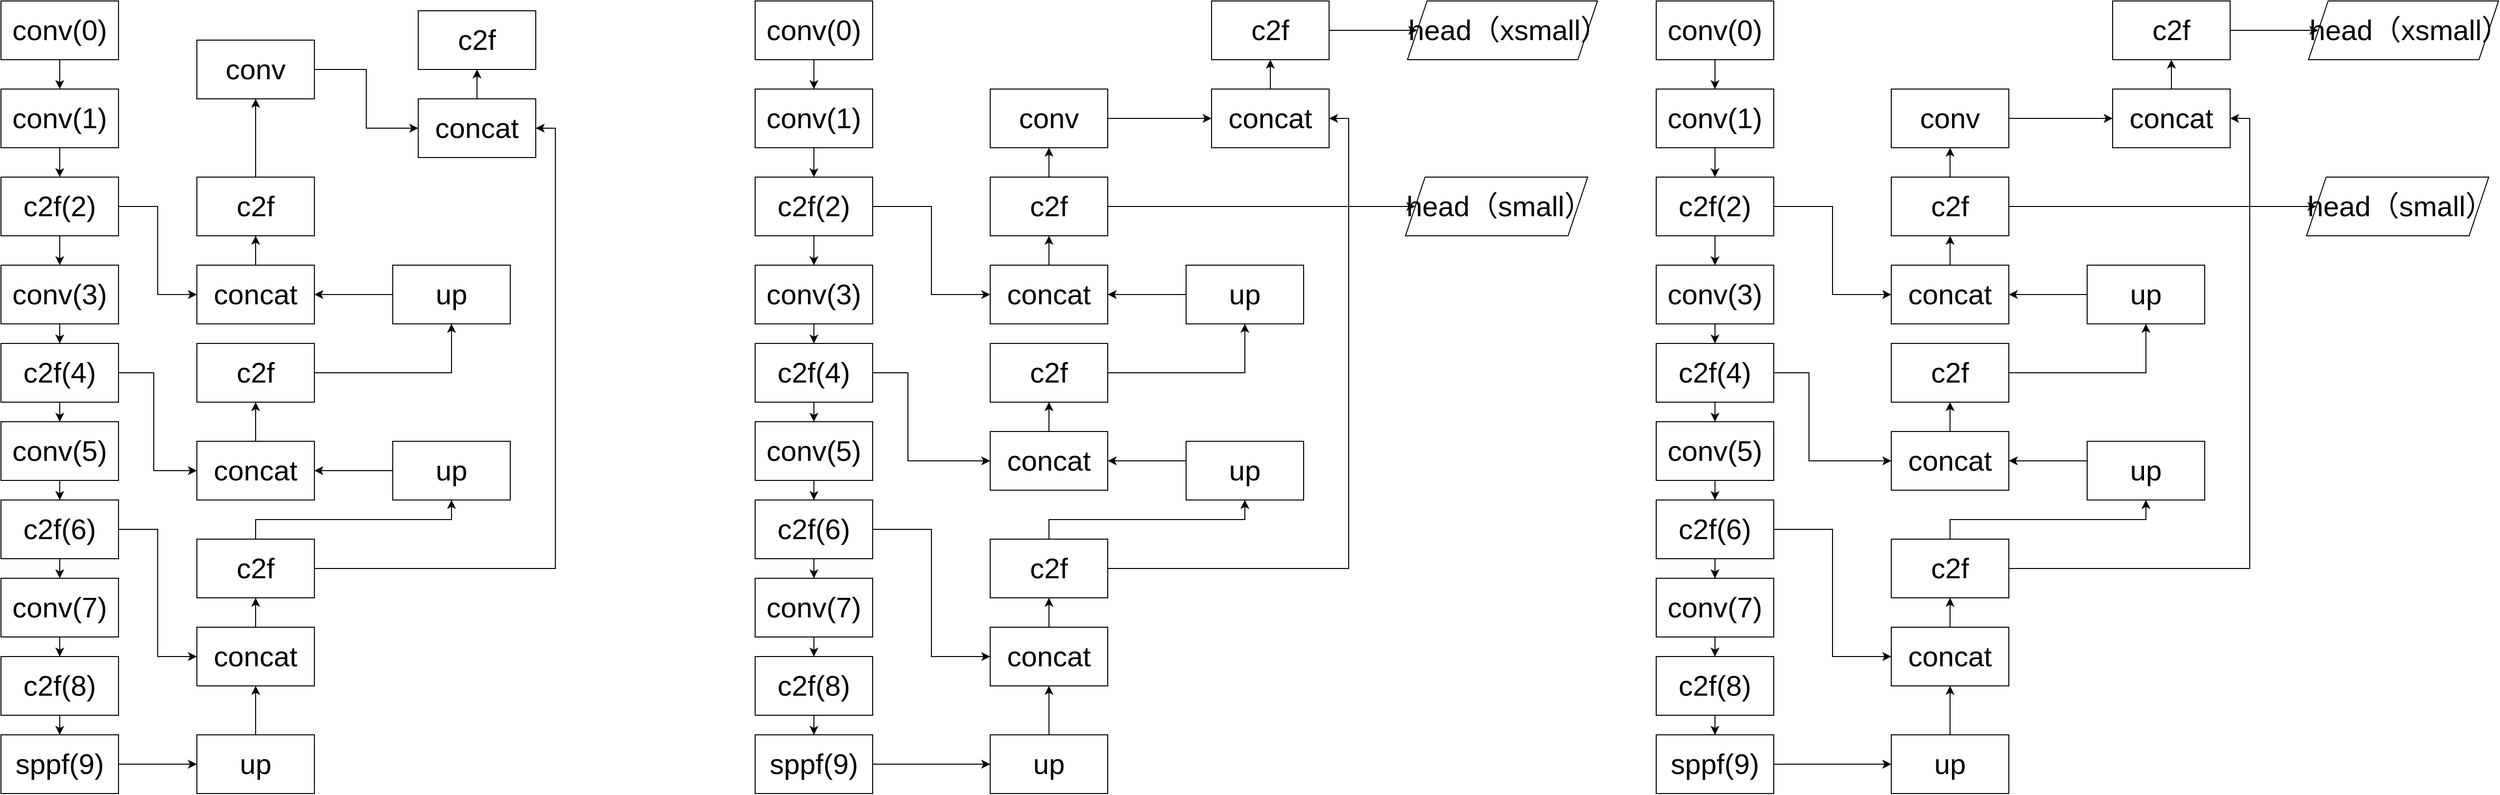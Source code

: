 <mxfile version="22.1.11" type="github">
  <diagram name="第 1 页" id="4XSfG1PYfw-l-w8LoAJh">
    <mxGraphModel dx="1848" dy="1057" grid="1" gridSize="10" guides="1" tooltips="1" connect="1" arrows="1" fold="1" page="1" pageScale="1" pageWidth="827" pageHeight="1169" math="0" shadow="0">
      <root>
        <mxCell id="0" />
        <mxCell id="1" parent="0" />
        <mxCell id="G8Yh5svdnYcqSZlt_tqj-3" value="" style="edgeStyle=orthogonalEdgeStyle;rounded=0;orthogonalLoop=1;jettySize=auto;html=1;fontSize=29;" parent="1" source="G8Yh5svdnYcqSZlt_tqj-1" target="G8Yh5svdnYcqSZlt_tqj-2" edge="1">
          <mxGeometry relative="1" as="geometry" />
        </mxCell>
        <mxCell id="G8Yh5svdnYcqSZlt_tqj-1" value="conv(0)" style="rounded=0;whiteSpace=wrap;html=1;fontSize=29;" parent="1" vertex="1">
          <mxGeometry x="100" y="160" width="120" height="60" as="geometry" />
        </mxCell>
        <mxCell id="G8Yh5svdnYcqSZlt_tqj-5" value="" style="edgeStyle=orthogonalEdgeStyle;rounded=0;orthogonalLoop=1;jettySize=auto;html=1;fontSize=29;" parent="1" source="G8Yh5svdnYcqSZlt_tqj-2" target="G8Yh5svdnYcqSZlt_tqj-4" edge="1">
          <mxGeometry relative="1" as="geometry" />
        </mxCell>
        <mxCell id="G8Yh5svdnYcqSZlt_tqj-2" value="conv(1)" style="rounded=0;whiteSpace=wrap;html=1;fontSize=29;" parent="1" vertex="1">
          <mxGeometry x="100" y="250" width="120" height="60" as="geometry" />
        </mxCell>
        <mxCell id="G8Yh5svdnYcqSZlt_tqj-7" value="" style="edgeStyle=orthogonalEdgeStyle;rounded=0;orthogonalLoop=1;jettySize=auto;html=1;fontSize=29;" parent="1" source="G8Yh5svdnYcqSZlt_tqj-4" target="G8Yh5svdnYcqSZlt_tqj-6" edge="1">
          <mxGeometry relative="1" as="geometry" />
        </mxCell>
        <mxCell id="IYiwtgosDh9ZQ8qYkJYR-13" style="edgeStyle=orthogonalEdgeStyle;rounded=0;orthogonalLoop=1;jettySize=auto;html=1;entryX=0;entryY=0.5;entryDx=0;entryDy=0;" parent="1" source="G8Yh5svdnYcqSZlt_tqj-4" target="IYiwtgosDh9ZQ8qYkJYR-11" edge="1">
          <mxGeometry relative="1" as="geometry" />
        </mxCell>
        <mxCell id="G8Yh5svdnYcqSZlt_tqj-4" value="c2f(2)" style="rounded=0;whiteSpace=wrap;html=1;fontSize=29;" parent="1" vertex="1">
          <mxGeometry x="100" y="340" width="120" height="60" as="geometry" />
        </mxCell>
        <mxCell id="G8Yh5svdnYcqSZlt_tqj-9" value="" style="edgeStyle=orthogonalEdgeStyle;rounded=0;orthogonalLoop=1;jettySize=auto;html=1;fontSize=29;" parent="1" source="G8Yh5svdnYcqSZlt_tqj-6" target="G8Yh5svdnYcqSZlt_tqj-8" edge="1">
          <mxGeometry relative="1" as="geometry" />
        </mxCell>
        <mxCell id="G8Yh5svdnYcqSZlt_tqj-6" value="conv(3)" style="rounded=0;whiteSpace=wrap;html=1;fontSize=29;" parent="1" vertex="1">
          <mxGeometry x="100" y="430" width="120" height="60" as="geometry" />
        </mxCell>
        <mxCell id="G8Yh5svdnYcqSZlt_tqj-11" value="" style="edgeStyle=orthogonalEdgeStyle;rounded=0;orthogonalLoop=1;jettySize=auto;html=1;fontSize=29;" parent="1" source="G8Yh5svdnYcqSZlt_tqj-8" target="G8Yh5svdnYcqSZlt_tqj-10" edge="1">
          <mxGeometry relative="1" as="geometry" />
        </mxCell>
        <mxCell id="LdVstMwST_db6FXQfJoa-6" value="" style="edgeStyle=orthogonalEdgeStyle;rounded=0;orthogonalLoop=1;jettySize=auto;html=1;" parent="1" source="G8Yh5svdnYcqSZlt_tqj-8" target="LdVstMwST_db6FXQfJoa-5" edge="1">
          <mxGeometry relative="1" as="geometry">
            <Array as="points">
              <mxPoint x="256" y="540" />
              <mxPoint x="256" y="640" />
            </Array>
          </mxGeometry>
        </mxCell>
        <mxCell id="G8Yh5svdnYcqSZlt_tqj-8" value="c2f(4)" style="rounded=0;whiteSpace=wrap;html=1;fontSize=29;" parent="1" vertex="1">
          <mxGeometry x="100" y="510" width="120" height="60" as="geometry" />
        </mxCell>
        <mxCell id="G8Yh5svdnYcqSZlt_tqj-13" value="" style="edgeStyle=orthogonalEdgeStyle;rounded=0;orthogonalLoop=1;jettySize=auto;html=1;fontSize=29;" parent="1" source="G8Yh5svdnYcqSZlt_tqj-10" target="G8Yh5svdnYcqSZlt_tqj-12" edge="1">
          <mxGeometry relative="1" as="geometry" />
        </mxCell>
        <mxCell id="G8Yh5svdnYcqSZlt_tqj-10" value="conv(5)" style="rounded=0;whiteSpace=wrap;html=1;fontSize=29;" parent="1" vertex="1">
          <mxGeometry x="100" y="590" width="120" height="60" as="geometry" />
        </mxCell>
        <mxCell id="G8Yh5svdnYcqSZlt_tqj-15" value="" style="edgeStyle=orthogonalEdgeStyle;rounded=0;orthogonalLoop=1;jettySize=auto;html=1;fontSize=29;" parent="1" source="G8Yh5svdnYcqSZlt_tqj-12" target="G8Yh5svdnYcqSZlt_tqj-14" edge="1">
          <mxGeometry relative="1" as="geometry" />
        </mxCell>
        <mxCell id="IYiwtgosDh9ZQ8qYkJYR-8" style="edgeStyle=orthogonalEdgeStyle;rounded=0;orthogonalLoop=1;jettySize=auto;html=1;entryX=0;entryY=0.5;entryDx=0;entryDy=0;" parent="1" source="G8Yh5svdnYcqSZlt_tqj-12" target="G8Yh5svdnYcqSZlt_tqj-23" edge="1">
          <mxGeometry relative="1" as="geometry" />
        </mxCell>
        <mxCell id="G8Yh5svdnYcqSZlt_tqj-12" value="c2f(6)" style="rounded=0;whiteSpace=wrap;html=1;fontSize=29;" parent="1" vertex="1">
          <mxGeometry x="100" y="670" width="120" height="60" as="geometry" />
        </mxCell>
        <mxCell id="G8Yh5svdnYcqSZlt_tqj-17" value="" style="edgeStyle=orthogonalEdgeStyle;rounded=0;orthogonalLoop=1;jettySize=auto;html=1;fontSize=29;" parent="1" source="G8Yh5svdnYcqSZlt_tqj-14" target="G8Yh5svdnYcqSZlt_tqj-16" edge="1">
          <mxGeometry relative="1" as="geometry" />
        </mxCell>
        <mxCell id="G8Yh5svdnYcqSZlt_tqj-14" value="conv(7)" style="rounded=0;whiteSpace=wrap;html=1;fontSize=29;" parent="1" vertex="1">
          <mxGeometry x="100" y="750" width="120" height="60" as="geometry" />
        </mxCell>
        <mxCell id="G8Yh5svdnYcqSZlt_tqj-19" value="" style="edgeStyle=orthogonalEdgeStyle;rounded=0;orthogonalLoop=1;jettySize=auto;html=1;fontSize=29;" parent="1" source="G8Yh5svdnYcqSZlt_tqj-16" target="G8Yh5svdnYcqSZlt_tqj-18" edge="1">
          <mxGeometry relative="1" as="geometry" />
        </mxCell>
        <mxCell id="G8Yh5svdnYcqSZlt_tqj-16" value="c2f(8)" style="rounded=0;whiteSpace=wrap;html=1;fontSize=29;" parent="1" vertex="1">
          <mxGeometry x="100" y="830" width="120" height="60" as="geometry" />
        </mxCell>
        <mxCell id="G8Yh5svdnYcqSZlt_tqj-21" value="" style="edgeStyle=orthogonalEdgeStyle;rounded=0;orthogonalLoop=1;jettySize=auto;html=1;" parent="1" source="G8Yh5svdnYcqSZlt_tqj-18" target="G8Yh5svdnYcqSZlt_tqj-20" edge="1">
          <mxGeometry relative="1" as="geometry" />
        </mxCell>
        <mxCell id="G8Yh5svdnYcqSZlt_tqj-18" value="sppf(9)" style="rounded=0;whiteSpace=wrap;html=1;fontSize=29;" parent="1" vertex="1">
          <mxGeometry x="100" y="910" width="120" height="60" as="geometry" />
        </mxCell>
        <mxCell id="G8Yh5svdnYcqSZlt_tqj-25" style="edgeStyle=orthogonalEdgeStyle;rounded=0;orthogonalLoop=1;jettySize=auto;html=1;entryX=0.5;entryY=1;entryDx=0;entryDy=0;" parent="1" source="G8Yh5svdnYcqSZlt_tqj-20" target="G8Yh5svdnYcqSZlt_tqj-23" edge="1">
          <mxGeometry relative="1" as="geometry" />
        </mxCell>
        <mxCell id="G8Yh5svdnYcqSZlt_tqj-20" value="up" style="whiteSpace=wrap;html=1;fontSize=29;rounded=0;" parent="1" vertex="1">
          <mxGeometry x="300" y="910" width="120" height="60" as="geometry" />
        </mxCell>
        <mxCell id="IYiwtgosDh9ZQ8qYkJYR-4" value="" style="edgeStyle=orthogonalEdgeStyle;rounded=0;orthogonalLoop=1;jettySize=auto;html=1;" parent="1" source="G8Yh5svdnYcqSZlt_tqj-23" target="IYiwtgosDh9ZQ8qYkJYR-3" edge="1">
          <mxGeometry relative="1" as="geometry" />
        </mxCell>
        <mxCell id="G8Yh5svdnYcqSZlt_tqj-23" value="concat" style="whiteSpace=wrap;html=1;fontSize=29;rounded=0;" parent="1" vertex="1">
          <mxGeometry x="300" y="800" width="120" height="60" as="geometry" />
        </mxCell>
        <mxCell id="IYiwtgosDh9ZQ8qYkJYR-10" style="edgeStyle=orthogonalEdgeStyle;rounded=0;orthogonalLoop=1;jettySize=auto;html=1;entryX=1;entryY=0.5;entryDx=0;entryDy=0;" parent="1" source="G8Yh5svdnYcqSZlt_tqj-26" target="LdVstMwST_db6FXQfJoa-5" edge="1">
          <mxGeometry relative="1" as="geometry">
            <Array as="points">
              <mxPoint x="546" y="640" />
            </Array>
          </mxGeometry>
        </mxCell>
        <mxCell id="G8Yh5svdnYcqSZlt_tqj-26" value="up" style="whiteSpace=wrap;html=1;fontSize=29;rounded=0;" parent="1" vertex="1">
          <mxGeometry x="500" y="610" width="120" height="60" as="geometry" />
        </mxCell>
        <mxCell id="LdVstMwST_db6FXQfJoa-10" value="" style="edgeStyle=orthogonalEdgeStyle;rounded=0;orthogonalLoop=1;jettySize=auto;html=1;" parent="1" source="LdVstMwST_db6FXQfJoa-5" target="LdVstMwST_db6FXQfJoa-9" edge="1">
          <mxGeometry relative="1" as="geometry" />
        </mxCell>
        <mxCell id="LdVstMwST_db6FXQfJoa-5" value="concat" style="rounded=0;whiteSpace=wrap;html=1;fontSize=29;" parent="1" vertex="1">
          <mxGeometry x="300" y="610" width="120" height="60" as="geometry" />
        </mxCell>
        <mxCell id="IYiwtgosDh9ZQ8qYkJYR-9" style="edgeStyle=orthogonalEdgeStyle;rounded=0;orthogonalLoop=1;jettySize=auto;html=1;entryX=0.5;entryY=1;entryDx=0;entryDy=0;" parent="1" source="LdVstMwST_db6FXQfJoa-9" target="LdVstMwST_db6FXQfJoa-13" edge="1">
          <mxGeometry relative="1" as="geometry" />
        </mxCell>
        <mxCell id="LdVstMwST_db6FXQfJoa-9" value="c2f" style="rounded=0;whiteSpace=wrap;html=1;fontSize=29;" parent="1" vertex="1">
          <mxGeometry x="300" y="510" width="120" height="60" as="geometry" />
        </mxCell>
        <mxCell id="IYiwtgosDh9ZQ8qYkJYR-12" value="" style="edgeStyle=orthogonalEdgeStyle;rounded=0;orthogonalLoop=1;jettySize=auto;html=1;" parent="1" source="LdVstMwST_db6FXQfJoa-13" target="IYiwtgosDh9ZQ8qYkJYR-11" edge="1">
          <mxGeometry relative="1" as="geometry" />
        </mxCell>
        <mxCell id="LdVstMwST_db6FXQfJoa-13" value="up" style="rounded=0;whiteSpace=wrap;html=1;fontSize=29;" parent="1" vertex="1">
          <mxGeometry x="500" y="430" width="120" height="60" as="geometry" />
        </mxCell>
        <mxCell id="IYiwtgosDh9ZQ8qYkJYR-6" style="edgeStyle=orthogonalEdgeStyle;rounded=0;orthogonalLoop=1;jettySize=auto;html=1;entryX=0.5;entryY=1;entryDx=0;entryDy=0;exitX=0.5;exitY=0;exitDx=0;exitDy=0;" parent="1" source="IYiwtgosDh9ZQ8qYkJYR-3" target="G8Yh5svdnYcqSZlt_tqj-26" edge="1">
          <mxGeometry relative="1" as="geometry">
            <Array as="points">
              <mxPoint x="360" y="690" />
              <mxPoint x="560" y="690" />
            </Array>
          </mxGeometry>
        </mxCell>
        <mxCell id="IYiwtgosDh9ZQ8qYkJYR-21" style="edgeStyle=orthogonalEdgeStyle;rounded=0;orthogonalLoop=1;jettySize=auto;html=1;entryX=1;entryY=0.5;entryDx=0;entryDy=0;" parent="1" source="IYiwtgosDh9ZQ8qYkJYR-3" target="IYiwtgosDh9ZQ8qYkJYR-19" edge="1">
          <mxGeometry relative="1" as="geometry" />
        </mxCell>
        <mxCell id="IYiwtgosDh9ZQ8qYkJYR-3" value="c2f" style="whiteSpace=wrap;html=1;fontSize=29;rounded=0;" parent="1" vertex="1">
          <mxGeometry x="300" y="710" width="120" height="60" as="geometry" />
        </mxCell>
        <mxCell id="IYiwtgosDh9ZQ8qYkJYR-15" value="" style="edgeStyle=orthogonalEdgeStyle;rounded=0;orthogonalLoop=1;jettySize=auto;html=1;" parent="1" source="IYiwtgosDh9ZQ8qYkJYR-11" target="IYiwtgosDh9ZQ8qYkJYR-14" edge="1">
          <mxGeometry relative="1" as="geometry" />
        </mxCell>
        <mxCell id="IYiwtgosDh9ZQ8qYkJYR-11" value="concat" style="rounded=0;whiteSpace=wrap;html=1;fontSize=29;" parent="1" vertex="1">
          <mxGeometry x="300" y="430" width="120" height="60" as="geometry" />
        </mxCell>
        <mxCell id="IYiwtgosDh9ZQ8qYkJYR-17" value="" style="edgeStyle=orthogonalEdgeStyle;rounded=0;orthogonalLoop=1;jettySize=auto;html=1;" parent="1" source="IYiwtgosDh9ZQ8qYkJYR-14" target="IYiwtgosDh9ZQ8qYkJYR-16" edge="1">
          <mxGeometry relative="1" as="geometry" />
        </mxCell>
        <mxCell id="IYiwtgosDh9ZQ8qYkJYR-14" value="c2f" style="rounded=0;whiteSpace=wrap;html=1;fontSize=29;" parent="1" vertex="1">
          <mxGeometry x="300" y="340" width="120" height="60" as="geometry" />
        </mxCell>
        <mxCell id="IYiwtgosDh9ZQ8qYkJYR-20" value="" style="edgeStyle=orthogonalEdgeStyle;rounded=0;orthogonalLoop=1;jettySize=auto;html=1;" parent="1" source="IYiwtgosDh9ZQ8qYkJYR-16" target="IYiwtgosDh9ZQ8qYkJYR-19" edge="1">
          <mxGeometry relative="1" as="geometry" />
        </mxCell>
        <mxCell id="IYiwtgosDh9ZQ8qYkJYR-16" value="conv" style="rounded=0;whiteSpace=wrap;html=1;fontSize=29;" parent="1" vertex="1">
          <mxGeometry x="300" y="200" width="120" height="60" as="geometry" />
        </mxCell>
        <mxCell id="IYiwtgosDh9ZQ8qYkJYR-23" value="" style="edgeStyle=orthogonalEdgeStyle;rounded=0;orthogonalLoop=1;jettySize=auto;html=1;" parent="1" source="IYiwtgosDh9ZQ8qYkJYR-19" target="IYiwtgosDh9ZQ8qYkJYR-22" edge="1">
          <mxGeometry relative="1" as="geometry" />
        </mxCell>
        <mxCell id="IYiwtgosDh9ZQ8qYkJYR-19" value="concat" style="rounded=0;whiteSpace=wrap;html=1;fontSize=29;" parent="1" vertex="1">
          <mxGeometry x="526" y="260" width="120" height="60" as="geometry" />
        </mxCell>
        <mxCell id="IYiwtgosDh9ZQ8qYkJYR-22" value="c2f" style="rounded=0;whiteSpace=wrap;html=1;fontSize=29;" parent="1" vertex="1">
          <mxGeometry x="526" y="170" width="120" height="60" as="geometry" />
        </mxCell>
        <mxCell id="imxQadQVsRyE7RQvpIyR-1" value="" style="edgeStyle=orthogonalEdgeStyle;rounded=0;orthogonalLoop=1;jettySize=auto;html=1;fontSize=29;" edge="1" parent="1" source="imxQadQVsRyE7RQvpIyR-2" target="imxQadQVsRyE7RQvpIyR-4">
          <mxGeometry relative="1" as="geometry" />
        </mxCell>
        <mxCell id="imxQadQVsRyE7RQvpIyR-2" value="conv(0)" style="rounded=0;whiteSpace=wrap;html=1;fontSize=29;" vertex="1" parent="1">
          <mxGeometry x="870" y="160" width="120" height="60" as="geometry" />
        </mxCell>
        <mxCell id="imxQadQVsRyE7RQvpIyR-3" value="" style="edgeStyle=orthogonalEdgeStyle;rounded=0;orthogonalLoop=1;jettySize=auto;html=1;fontSize=29;" edge="1" parent="1" source="imxQadQVsRyE7RQvpIyR-4" target="imxQadQVsRyE7RQvpIyR-7">
          <mxGeometry relative="1" as="geometry" />
        </mxCell>
        <mxCell id="imxQadQVsRyE7RQvpIyR-4" value="conv(1)" style="rounded=0;whiteSpace=wrap;html=1;fontSize=29;" vertex="1" parent="1">
          <mxGeometry x="870" y="250" width="120" height="60" as="geometry" />
        </mxCell>
        <mxCell id="imxQadQVsRyE7RQvpIyR-5" value="" style="edgeStyle=orthogonalEdgeStyle;rounded=0;orthogonalLoop=1;jettySize=auto;html=1;fontSize=29;" edge="1" parent="1" source="imxQadQVsRyE7RQvpIyR-7" target="imxQadQVsRyE7RQvpIyR-9">
          <mxGeometry relative="1" as="geometry" />
        </mxCell>
        <mxCell id="imxQadQVsRyE7RQvpIyR-6" style="edgeStyle=orthogonalEdgeStyle;rounded=0;orthogonalLoop=1;jettySize=auto;html=1;entryX=0;entryY=0.5;entryDx=0;entryDy=0;" edge="1" parent="1" source="imxQadQVsRyE7RQvpIyR-7" target="imxQadQVsRyE7RQvpIyR-40">
          <mxGeometry relative="1" as="geometry" />
        </mxCell>
        <mxCell id="imxQadQVsRyE7RQvpIyR-7" value="c2f(2)" style="rounded=0;whiteSpace=wrap;html=1;fontSize=29;" vertex="1" parent="1">
          <mxGeometry x="870" y="340" width="120" height="60" as="geometry" />
        </mxCell>
        <mxCell id="imxQadQVsRyE7RQvpIyR-8" value="" style="edgeStyle=orthogonalEdgeStyle;rounded=0;orthogonalLoop=1;jettySize=auto;html=1;fontSize=29;" edge="1" parent="1" source="imxQadQVsRyE7RQvpIyR-9" target="imxQadQVsRyE7RQvpIyR-12">
          <mxGeometry relative="1" as="geometry" />
        </mxCell>
        <mxCell id="imxQadQVsRyE7RQvpIyR-9" value="conv(3)" style="rounded=0;whiteSpace=wrap;html=1;fontSize=29;" vertex="1" parent="1">
          <mxGeometry x="870" y="430" width="120" height="60" as="geometry" />
        </mxCell>
        <mxCell id="imxQadQVsRyE7RQvpIyR-10" value="" style="edgeStyle=orthogonalEdgeStyle;rounded=0;orthogonalLoop=1;jettySize=auto;html=1;fontSize=29;" edge="1" parent="1" source="imxQadQVsRyE7RQvpIyR-12" target="imxQadQVsRyE7RQvpIyR-14">
          <mxGeometry relative="1" as="geometry" />
        </mxCell>
        <mxCell id="imxQadQVsRyE7RQvpIyR-11" value="" style="edgeStyle=orthogonalEdgeStyle;rounded=0;orthogonalLoop=1;jettySize=auto;html=1;entryX=0;entryY=0.5;entryDx=0;entryDy=0;" edge="1" parent="1" source="imxQadQVsRyE7RQvpIyR-12" target="imxQadQVsRyE7RQvpIyR-31">
          <mxGeometry relative="1" as="geometry">
            <Array as="points">
              <mxPoint x="1026" y="540" />
              <mxPoint x="1026" y="630" />
            </Array>
          </mxGeometry>
        </mxCell>
        <mxCell id="imxQadQVsRyE7RQvpIyR-12" value="c2f(4)" style="rounded=0;whiteSpace=wrap;html=1;fontSize=29;" vertex="1" parent="1">
          <mxGeometry x="870" y="510" width="120" height="60" as="geometry" />
        </mxCell>
        <mxCell id="imxQadQVsRyE7RQvpIyR-13" value="" style="edgeStyle=orthogonalEdgeStyle;rounded=0;orthogonalLoop=1;jettySize=auto;html=1;fontSize=29;" edge="1" parent="1" source="imxQadQVsRyE7RQvpIyR-14" target="imxQadQVsRyE7RQvpIyR-17">
          <mxGeometry relative="1" as="geometry" />
        </mxCell>
        <mxCell id="imxQadQVsRyE7RQvpIyR-14" value="conv(5)" style="rounded=0;whiteSpace=wrap;html=1;fontSize=29;" vertex="1" parent="1">
          <mxGeometry x="870" y="590" width="120" height="60" as="geometry" />
        </mxCell>
        <mxCell id="imxQadQVsRyE7RQvpIyR-15" value="" style="edgeStyle=orthogonalEdgeStyle;rounded=0;orthogonalLoop=1;jettySize=auto;html=1;fontSize=29;" edge="1" parent="1" source="imxQadQVsRyE7RQvpIyR-17" target="imxQadQVsRyE7RQvpIyR-19">
          <mxGeometry relative="1" as="geometry" />
        </mxCell>
        <mxCell id="imxQadQVsRyE7RQvpIyR-16" style="edgeStyle=orthogonalEdgeStyle;rounded=0;orthogonalLoop=1;jettySize=auto;html=1;entryX=0;entryY=0.5;entryDx=0;entryDy=0;" edge="1" parent="1" source="imxQadQVsRyE7RQvpIyR-17" target="imxQadQVsRyE7RQvpIyR-27">
          <mxGeometry relative="1" as="geometry" />
        </mxCell>
        <mxCell id="imxQadQVsRyE7RQvpIyR-17" value="c2f(6)" style="rounded=0;whiteSpace=wrap;html=1;fontSize=29;" vertex="1" parent="1">
          <mxGeometry x="870" y="670" width="120" height="60" as="geometry" />
        </mxCell>
        <mxCell id="imxQadQVsRyE7RQvpIyR-18" value="" style="edgeStyle=orthogonalEdgeStyle;rounded=0;orthogonalLoop=1;jettySize=auto;html=1;fontSize=29;" edge="1" parent="1" source="imxQadQVsRyE7RQvpIyR-19" target="imxQadQVsRyE7RQvpIyR-21">
          <mxGeometry relative="1" as="geometry" />
        </mxCell>
        <mxCell id="imxQadQVsRyE7RQvpIyR-19" value="conv(7)" style="rounded=0;whiteSpace=wrap;html=1;fontSize=29;" vertex="1" parent="1">
          <mxGeometry x="870" y="750" width="120" height="60" as="geometry" />
        </mxCell>
        <mxCell id="imxQadQVsRyE7RQvpIyR-20" value="" style="edgeStyle=orthogonalEdgeStyle;rounded=0;orthogonalLoop=1;jettySize=auto;html=1;fontSize=29;" edge="1" parent="1" source="imxQadQVsRyE7RQvpIyR-21" target="imxQadQVsRyE7RQvpIyR-23">
          <mxGeometry relative="1" as="geometry" />
        </mxCell>
        <mxCell id="imxQadQVsRyE7RQvpIyR-21" value="c2f(8)" style="rounded=0;whiteSpace=wrap;html=1;fontSize=29;" vertex="1" parent="1">
          <mxGeometry x="870" y="830" width="120" height="60" as="geometry" />
        </mxCell>
        <mxCell id="imxQadQVsRyE7RQvpIyR-22" value="" style="edgeStyle=orthogonalEdgeStyle;rounded=0;orthogonalLoop=1;jettySize=auto;html=1;" edge="1" parent="1" source="imxQadQVsRyE7RQvpIyR-23" target="imxQadQVsRyE7RQvpIyR-25">
          <mxGeometry relative="1" as="geometry" />
        </mxCell>
        <mxCell id="imxQadQVsRyE7RQvpIyR-23" value="sppf(9)" style="rounded=0;whiteSpace=wrap;html=1;fontSize=29;" vertex="1" parent="1">
          <mxGeometry x="870" y="910" width="120" height="60" as="geometry" />
        </mxCell>
        <mxCell id="imxQadQVsRyE7RQvpIyR-24" style="edgeStyle=orthogonalEdgeStyle;rounded=0;orthogonalLoop=1;jettySize=auto;html=1;entryX=0.5;entryY=1;entryDx=0;entryDy=0;" edge="1" parent="1" source="imxQadQVsRyE7RQvpIyR-25" target="imxQadQVsRyE7RQvpIyR-27">
          <mxGeometry relative="1" as="geometry" />
        </mxCell>
        <mxCell id="imxQadQVsRyE7RQvpIyR-25" value="up" style="whiteSpace=wrap;html=1;fontSize=29;rounded=0;" vertex="1" parent="1">
          <mxGeometry x="1110" y="910" width="120" height="60" as="geometry" />
        </mxCell>
        <mxCell id="imxQadQVsRyE7RQvpIyR-26" value="" style="edgeStyle=orthogonalEdgeStyle;rounded=0;orthogonalLoop=1;jettySize=auto;html=1;" edge="1" parent="1" source="imxQadQVsRyE7RQvpIyR-27" target="imxQadQVsRyE7RQvpIyR-38">
          <mxGeometry relative="1" as="geometry" />
        </mxCell>
        <mxCell id="imxQadQVsRyE7RQvpIyR-27" value="concat" style="whiteSpace=wrap;html=1;fontSize=29;rounded=0;" vertex="1" parent="1">
          <mxGeometry x="1110" y="800" width="120" height="60" as="geometry" />
        </mxCell>
        <mxCell id="imxQadQVsRyE7RQvpIyR-28" style="edgeStyle=orthogonalEdgeStyle;rounded=0;orthogonalLoop=1;jettySize=auto;html=1;entryX=1;entryY=0.5;entryDx=0;entryDy=0;" edge="1" parent="1" source="imxQadQVsRyE7RQvpIyR-29" target="imxQadQVsRyE7RQvpIyR-31">
          <mxGeometry relative="1" as="geometry">
            <Array as="points">
              <mxPoint x="1356" y="640" />
            </Array>
          </mxGeometry>
        </mxCell>
        <mxCell id="imxQadQVsRyE7RQvpIyR-29" value="up" style="whiteSpace=wrap;html=1;fontSize=29;rounded=0;" vertex="1" parent="1">
          <mxGeometry x="1310" y="610" width="120" height="60" as="geometry" />
        </mxCell>
        <mxCell id="imxQadQVsRyE7RQvpIyR-30" value="" style="edgeStyle=orthogonalEdgeStyle;rounded=0;orthogonalLoop=1;jettySize=auto;html=1;" edge="1" parent="1" source="imxQadQVsRyE7RQvpIyR-31" target="imxQadQVsRyE7RQvpIyR-33">
          <mxGeometry relative="1" as="geometry" />
        </mxCell>
        <mxCell id="imxQadQVsRyE7RQvpIyR-31" value="concat" style="rounded=0;whiteSpace=wrap;html=1;fontSize=29;" vertex="1" parent="1">
          <mxGeometry x="1110" y="600" width="120" height="60" as="geometry" />
        </mxCell>
        <mxCell id="imxQadQVsRyE7RQvpIyR-32" style="edgeStyle=orthogonalEdgeStyle;rounded=0;orthogonalLoop=1;jettySize=auto;html=1;entryX=0.5;entryY=1;entryDx=0;entryDy=0;" edge="1" parent="1" source="imxQadQVsRyE7RQvpIyR-33" target="imxQadQVsRyE7RQvpIyR-35">
          <mxGeometry relative="1" as="geometry" />
        </mxCell>
        <mxCell id="imxQadQVsRyE7RQvpIyR-33" value="c2f" style="rounded=0;whiteSpace=wrap;html=1;fontSize=29;" vertex="1" parent="1">
          <mxGeometry x="1110" y="510" width="120" height="60" as="geometry" />
        </mxCell>
        <mxCell id="imxQadQVsRyE7RQvpIyR-34" value="" style="edgeStyle=orthogonalEdgeStyle;rounded=0;orthogonalLoop=1;jettySize=auto;html=1;" edge="1" parent="1" source="imxQadQVsRyE7RQvpIyR-35" target="imxQadQVsRyE7RQvpIyR-40">
          <mxGeometry relative="1" as="geometry" />
        </mxCell>
        <mxCell id="imxQadQVsRyE7RQvpIyR-35" value="up" style="rounded=0;whiteSpace=wrap;html=1;fontSize=29;" vertex="1" parent="1">
          <mxGeometry x="1310" y="430" width="120" height="60" as="geometry" />
        </mxCell>
        <mxCell id="imxQadQVsRyE7RQvpIyR-36" style="edgeStyle=orthogonalEdgeStyle;rounded=0;orthogonalLoop=1;jettySize=auto;html=1;entryX=0.5;entryY=1;entryDx=0;entryDy=0;exitX=0.5;exitY=0;exitDx=0;exitDy=0;" edge="1" parent="1" source="imxQadQVsRyE7RQvpIyR-38" target="imxQadQVsRyE7RQvpIyR-29">
          <mxGeometry relative="1" as="geometry">
            <Array as="points">
              <mxPoint x="1170" y="690" />
              <mxPoint x="1370" y="690" />
            </Array>
          </mxGeometry>
        </mxCell>
        <mxCell id="imxQadQVsRyE7RQvpIyR-37" style="edgeStyle=orthogonalEdgeStyle;rounded=0;orthogonalLoop=1;jettySize=auto;html=1;entryX=1;entryY=0.5;entryDx=0;entryDy=0;" edge="1" parent="1" source="imxQadQVsRyE7RQvpIyR-38" target="imxQadQVsRyE7RQvpIyR-46">
          <mxGeometry relative="1" as="geometry" />
        </mxCell>
        <mxCell id="imxQadQVsRyE7RQvpIyR-38" value="c2f" style="whiteSpace=wrap;html=1;fontSize=29;rounded=0;" vertex="1" parent="1">
          <mxGeometry x="1110" y="710" width="120" height="60" as="geometry" />
        </mxCell>
        <mxCell id="imxQadQVsRyE7RQvpIyR-39" value="" style="edgeStyle=orthogonalEdgeStyle;rounded=0;orthogonalLoop=1;jettySize=auto;html=1;" edge="1" parent="1" source="imxQadQVsRyE7RQvpIyR-40" target="imxQadQVsRyE7RQvpIyR-42">
          <mxGeometry relative="1" as="geometry" />
        </mxCell>
        <mxCell id="imxQadQVsRyE7RQvpIyR-40" value="concat" style="rounded=0;whiteSpace=wrap;html=1;fontSize=29;" vertex="1" parent="1">
          <mxGeometry x="1110" y="430" width="120" height="60" as="geometry" />
        </mxCell>
        <mxCell id="imxQadQVsRyE7RQvpIyR-41" value="" style="edgeStyle=orthogonalEdgeStyle;rounded=0;orthogonalLoop=1;jettySize=auto;html=1;" edge="1" parent="1" source="imxQadQVsRyE7RQvpIyR-42" target="imxQadQVsRyE7RQvpIyR-44">
          <mxGeometry relative="1" as="geometry" />
        </mxCell>
        <mxCell id="imxQadQVsRyE7RQvpIyR-51" value="" style="edgeStyle=orthogonalEdgeStyle;rounded=0;orthogonalLoop=1;jettySize=auto;html=1;" edge="1" parent="1" source="imxQadQVsRyE7RQvpIyR-42" target="imxQadQVsRyE7RQvpIyR-50">
          <mxGeometry relative="1" as="geometry" />
        </mxCell>
        <mxCell id="imxQadQVsRyE7RQvpIyR-42" value="c2f" style="rounded=0;whiteSpace=wrap;html=1;fontSize=29;" vertex="1" parent="1">
          <mxGeometry x="1110" y="340" width="120" height="60" as="geometry" />
        </mxCell>
        <mxCell id="imxQadQVsRyE7RQvpIyR-43" value="" style="edgeStyle=orthogonalEdgeStyle;rounded=0;orthogonalLoop=1;jettySize=auto;html=1;" edge="1" parent="1" source="imxQadQVsRyE7RQvpIyR-44" target="imxQadQVsRyE7RQvpIyR-46">
          <mxGeometry relative="1" as="geometry" />
        </mxCell>
        <mxCell id="imxQadQVsRyE7RQvpIyR-44" value="conv" style="rounded=0;whiteSpace=wrap;html=1;fontSize=29;" vertex="1" parent="1">
          <mxGeometry x="1110" y="250" width="120" height="60" as="geometry" />
        </mxCell>
        <mxCell id="imxQadQVsRyE7RQvpIyR-45" value="" style="edgeStyle=orthogonalEdgeStyle;rounded=0;orthogonalLoop=1;jettySize=auto;html=1;" edge="1" parent="1" source="imxQadQVsRyE7RQvpIyR-46" target="imxQadQVsRyE7RQvpIyR-47">
          <mxGeometry relative="1" as="geometry" />
        </mxCell>
        <mxCell id="imxQadQVsRyE7RQvpIyR-46" value="concat" style="rounded=0;whiteSpace=wrap;html=1;fontSize=29;" vertex="1" parent="1">
          <mxGeometry x="1336" y="250" width="120" height="60" as="geometry" />
        </mxCell>
        <mxCell id="imxQadQVsRyE7RQvpIyR-49" value="" style="edgeStyle=orthogonalEdgeStyle;rounded=0;orthogonalLoop=1;jettySize=auto;html=1;" edge="1" parent="1" source="imxQadQVsRyE7RQvpIyR-47" target="imxQadQVsRyE7RQvpIyR-48">
          <mxGeometry relative="1" as="geometry" />
        </mxCell>
        <mxCell id="imxQadQVsRyE7RQvpIyR-47" value="c2f" style="rounded=0;whiteSpace=wrap;html=1;fontSize=29;" vertex="1" parent="1">
          <mxGeometry x="1336" y="160" width="120" height="60" as="geometry" />
        </mxCell>
        <mxCell id="imxQadQVsRyE7RQvpIyR-48" value="head（xsmall）" style="shape=parallelogram;perimeter=parallelogramPerimeter;whiteSpace=wrap;html=1;fixedSize=1;fontSize=29;rounded=0;" vertex="1" parent="1">
          <mxGeometry x="1536" y="160" width="194" height="60" as="geometry" />
        </mxCell>
        <mxCell id="imxQadQVsRyE7RQvpIyR-50" value="head（small）" style="shape=parallelogram;perimeter=parallelogramPerimeter;whiteSpace=wrap;html=1;fixedSize=1;fontSize=29;rounded=0;" vertex="1" parent="1">
          <mxGeometry x="1534" y="340" width="186" height="60" as="geometry" />
        </mxCell>
        <mxCell id="imxQadQVsRyE7RQvpIyR-52" value="" style="edgeStyle=orthogonalEdgeStyle;rounded=0;orthogonalLoop=1;jettySize=auto;html=1;fontSize=29;" edge="1" parent="1" source="imxQadQVsRyE7RQvpIyR-53" target="imxQadQVsRyE7RQvpIyR-55">
          <mxGeometry relative="1" as="geometry" />
        </mxCell>
        <mxCell id="imxQadQVsRyE7RQvpIyR-53" value="conv(0)" style="rounded=0;whiteSpace=wrap;html=1;fontSize=29;" vertex="1" parent="1">
          <mxGeometry x="1790" y="160" width="120" height="60" as="geometry" />
        </mxCell>
        <mxCell id="imxQadQVsRyE7RQvpIyR-54" value="" style="edgeStyle=orthogonalEdgeStyle;rounded=0;orthogonalLoop=1;jettySize=auto;html=1;fontSize=29;" edge="1" parent="1" source="imxQadQVsRyE7RQvpIyR-55" target="imxQadQVsRyE7RQvpIyR-58">
          <mxGeometry relative="1" as="geometry" />
        </mxCell>
        <mxCell id="imxQadQVsRyE7RQvpIyR-55" value="conv(1)" style="rounded=0;whiteSpace=wrap;html=1;fontSize=29;" vertex="1" parent="1">
          <mxGeometry x="1790" y="250" width="120" height="60" as="geometry" />
        </mxCell>
        <mxCell id="imxQadQVsRyE7RQvpIyR-56" value="" style="edgeStyle=orthogonalEdgeStyle;rounded=0;orthogonalLoop=1;jettySize=auto;html=1;fontSize=29;" edge="1" parent="1" source="imxQadQVsRyE7RQvpIyR-58" target="imxQadQVsRyE7RQvpIyR-60">
          <mxGeometry relative="1" as="geometry" />
        </mxCell>
        <mxCell id="imxQadQVsRyE7RQvpIyR-57" style="edgeStyle=orthogonalEdgeStyle;rounded=0;orthogonalLoop=1;jettySize=auto;html=1;entryX=0;entryY=0.5;entryDx=0;entryDy=0;" edge="1" parent="1" source="imxQadQVsRyE7RQvpIyR-58" target="imxQadQVsRyE7RQvpIyR-91">
          <mxGeometry relative="1" as="geometry" />
        </mxCell>
        <mxCell id="imxQadQVsRyE7RQvpIyR-58" value="c2f(2)" style="rounded=0;whiteSpace=wrap;html=1;fontSize=29;" vertex="1" parent="1">
          <mxGeometry x="1790" y="340" width="120" height="60" as="geometry" />
        </mxCell>
        <mxCell id="imxQadQVsRyE7RQvpIyR-59" value="" style="edgeStyle=orthogonalEdgeStyle;rounded=0;orthogonalLoop=1;jettySize=auto;html=1;fontSize=29;" edge="1" parent="1" source="imxQadQVsRyE7RQvpIyR-60" target="imxQadQVsRyE7RQvpIyR-63">
          <mxGeometry relative="1" as="geometry" />
        </mxCell>
        <mxCell id="imxQadQVsRyE7RQvpIyR-60" value="conv(3)" style="rounded=0;whiteSpace=wrap;html=1;fontSize=29;" vertex="1" parent="1">
          <mxGeometry x="1790" y="430" width="120" height="60" as="geometry" />
        </mxCell>
        <mxCell id="imxQadQVsRyE7RQvpIyR-61" value="" style="edgeStyle=orthogonalEdgeStyle;rounded=0;orthogonalLoop=1;jettySize=auto;html=1;fontSize=29;" edge="1" parent="1" source="imxQadQVsRyE7RQvpIyR-63" target="imxQadQVsRyE7RQvpIyR-65">
          <mxGeometry relative="1" as="geometry" />
        </mxCell>
        <mxCell id="imxQadQVsRyE7RQvpIyR-62" value="" style="edgeStyle=orthogonalEdgeStyle;rounded=0;orthogonalLoop=1;jettySize=auto;html=1;entryX=0;entryY=0.5;entryDx=0;entryDy=0;" edge="1" parent="1" source="imxQadQVsRyE7RQvpIyR-63" target="imxQadQVsRyE7RQvpIyR-82">
          <mxGeometry relative="1" as="geometry">
            <Array as="points">
              <mxPoint x="1946" y="540" />
              <mxPoint x="1946" y="630" />
            </Array>
          </mxGeometry>
        </mxCell>
        <mxCell id="imxQadQVsRyE7RQvpIyR-63" value="c2f(4)" style="rounded=0;whiteSpace=wrap;html=1;fontSize=29;" vertex="1" parent="1">
          <mxGeometry x="1790" y="510" width="120" height="60" as="geometry" />
        </mxCell>
        <mxCell id="imxQadQVsRyE7RQvpIyR-64" value="" style="edgeStyle=orthogonalEdgeStyle;rounded=0;orthogonalLoop=1;jettySize=auto;html=1;fontSize=29;" edge="1" parent="1" source="imxQadQVsRyE7RQvpIyR-65" target="imxQadQVsRyE7RQvpIyR-68">
          <mxGeometry relative="1" as="geometry" />
        </mxCell>
        <mxCell id="imxQadQVsRyE7RQvpIyR-65" value="conv(5)" style="rounded=0;whiteSpace=wrap;html=1;fontSize=29;" vertex="1" parent="1">
          <mxGeometry x="1790" y="590" width="120" height="60" as="geometry" />
        </mxCell>
        <mxCell id="imxQadQVsRyE7RQvpIyR-66" value="" style="edgeStyle=orthogonalEdgeStyle;rounded=0;orthogonalLoop=1;jettySize=auto;html=1;fontSize=29;" edge="1" parent="1" source="imxQadQVsRyE7RQvpIyR-68" target="imxQadQVsRyE7RQvpIyR-70">
          <mxGeometry relative="1" as="geometry" />
        </mxCell>
        <mxCell id="imxQadQVsRyE7RQvpIyR-67" style="edgeStyle=orthogonalEdgeStyle;rounded=0;orthogonalLoop=1;jettySize=auto;html=1;entryX=0;entryY=0.5;entryDx=0;entryDy=0;" edge="1" parent="1" source="imxQadQVsRyE7RQvpIyR-68" target="imxQadQVsRyE7RQvpIyR-78">
          <mxGeometry relative="1" as="geometry" />
        </mxCell>
        <mxCell id="imxQadQVsRyE7RQvpIyR-68" value="c2f(6)" style="rounded=0;whiteSpace=wrap;html=1;fontSize=29;" vertex="1" parent="1">
          <mxGeometry x="1790" y="670" width="120" height="60" as="geometry" />
        </mxCell>
        <mxCell id="imxQadQVsRyE7RQvpIyR-69" value="" style="edgeStyle=orthogonalEdgeStyle;rounded=0;orthogonalLoop=1;jettySize=auto;html=1;fontSize=29;" edge="1" parent="1" source="imxQadQVsRyE7RQvpIyR-70" target="imxQadQVsRyE7RQvpIyR-72">
          <mxGeometry relative="1" as="geometry" />
        </mxCell>
        <mxCell id="imxQadQVsRyE7RQvpIyR-70" value="conv(7)" style="rounded=0;whiteSpace=wrap;html=1;fontSize=29;" vertex="1" parent="1">
          <mxGeometry x="1790" y="750" width="120" height="60" as="geometry" />
        </mxCell>
        <mxCell id="imxQadQVsRyE7RQvpIyR-71" value="" style="edgeStyle=orthogonalEdgeStyle;rounded=0;orthogonalLoop=1;jettySize=auto;html=1;fontSize=29;" edge="1" parent="1" source="imxQadQVsRyE7RQvpIyR-72" target="imxQadQVsRyE7RQvpIyR-74">
          <mxGeometry relative="1" as="geometry" />
        </mxCell>
        <mxCell id="imxQadQVsRyE7RQvpIyR-72" value="c2f(8)" style="rounded=0;whiteSpace=wrap;html=1;fontSize=29;" vertex="1" parent="1">
          <mxGeometry x="1790" y="830" width="120" height="60" as="geometry" />
        </mxCell>
        <mxCell id="imxQadQVsRyE7RQvpIyR-73" value="" style="edgeStyle=orthogonalEdgeStyle;rounded=0;orthogonalLoop=1;jettySize=auto;html=1;" edge="1" parent="1" source="imxQadQVsRyE7RQvpIyR-74" target="imxQadQVsRyE7RQvpIyR-76">
          <mxGeometry relative="1" as="geometry" />
        </mxCell>
        <mxCell id="imxQadQVsRyE7RQvpIyR-74" value="sppf(9)" style="rounded=0;whiteSpace=wrap;html=1;fontSize=29;" vertex="1" parent="1">
          <mxGeometry x="1790" y="910" width="120" height="60" as="geometry" />
        </mxCell>
        <mxCell id="imxQadQVsRyE7RQvpIyR-75" style="edgeStyle=orthogonalEdgeStyle;rounded=0;orthogonalLoop=1;jettySize=auto;html=1;entryX=0.5;entryY=1;entryDx=0;entryDy=0;" edge="1" parent="1" source="imxQadQVsRyE7RQvpIyR-76" target="imxQadQVsRyE7RQvpIyR-78">
          <mxGeometry relative="1" as="geometry" />
        </mxCell>
        <mxCell id="imxQadQVsRyE7RQvpIyR-76" value="up" style="whiteSpace=wrap;html=1;fontSize=29;rounded=0;" vertex="1" parent="1">
          <mxGeometry x="2030" y="910" width="120" height="60" as="geometry" />
        </mxCell>
        <mxCell id="imxQadQVsRyE7RQvpIyR-77" value="" style="edgeStyle=orthogonalEdgeStyle;rounded=0;orthogonalLoop=1;jettySize=auto;html=1;" edge="1" parent="1" source="imxQadQVsRyE7RQvpIyR-78" target="imxQadQVsRyE7RQvpIyR-89">
          <mxGeometry relative="1" as="geometry" />
        </mxCell>
        <mxCell id="imxQadQVsRyE7RQvpIyR-78" value="concat" style="whiteSpace=wrap;html=1;fontSize=29;rounded=0;" vertex="1" parent="1">
          <mxGeometry x="2030" y="800" width="120" height="60" as="geometry" />
        </mxCell>
        <mxCell id="imxQadQVsRyE7RQvpIyR-79" style="edgeStyle=orthogonalEdgeStyle;rounded=0;orthogonalLoop=1;jettySize=auto;html=1;entryX=1;entryY=0.5;entryDx=0;entryDy=0;" edge="1" parent="1" source="imxQadQVsRyE7RQvpIyR-80" target="imxQadQVsRyE7RQvpIyR-82">
          <mxGeometry relative="1" as="geometry">
            <Array as="points">
              <mxPoint x="2276" y="640" />
            </Array>
          </mxGeometry>
        </mxCell>
        <mxCell id="imxQadQVsRyE7RQvpIyR-80" value="up" style="whiteSpace=wrap;html=1;fontSize=29;rounded=0;" vertex="1" parent="1">
          <mxGeometry x="2230" y="610" width="120" height="60" as="geometry" />
        </mxCell>
        <mxCell id="imxQadQVsRyE7RQvpIyR-81" value="" style="edgeStyle=orthogonalEdgeStyle;rounded=0;orthogonalLoop=1;jettySize=auto;html=1;" edge="1" parent="1" source="imxQadQVsRyE7RQvpIyR-82" target="imxQadQVsRyE7RQvpIyR-84">
          <mxGeometry relative="1" as="geometry" />
        </mxCell>
        <mxCell id="imxQadQVsRyE7RQvpIyR-82" value="concat" style="rounded=0;whiteSpace=wrap;html=1;fontSize=29;" vertex="1" parent="1">
          <mxGeometry x="2030" y="600" width="120" height="60" as="geometry" />
        </mxCell>
        <mxCell id="imxQadQVsRyE7RQvpIyR-83" style="edgeStyle=orthogonalEdgeStyle;rounded=0;orthogonalLoop=1;jettySize=auto;html=1;entryX=0.5;entryY=1;entryDx=0;entryDy=0;" edge="1" parent="1" source="imxQadQVsRyE7RQvpIyR-84" target="imxQadQVsRyE7RQvpIyR-86">
          <mxGeometry relative="1" as="geometry" />
        </mxCell>
        <mxCell id="imxQadQVsRyE7RQvpIyR-84" value="c2f" style="rounded=0;whiteSpace=wrap;html=1;fontSize=29;" vertex="1" parent="1">
          <mxGeometry x="2030" y="510" width="120" height="60" as="geometry" />
        </mxCell>
        <mxCell id="imxQadQVsRyE7RQvpIyR-85" value="" style="edgeStyle=orthogonalEdgeStyle;rounded=0;orthogonalLoop=1;jettySize=auto;html=1;" edge="1" parent="1" source="imxQadQVsRyE7RQvpIyR-86" target="imxQadQVsRyE7RQvpIyR-91">
          <mxGeometry relative="1" as="geometry" />
        </mxCell>
        <mxCell id="imxQadQVsRyE7RQvpIyR-86" value="up" style="rounded=0;whiteSpace=wrap;html=1;fontSize=29;" vertex="1" parent="1">
          <mxGeometry x="2230" y="430" width="120" height="60" as="geometry" />
        </mxCell>
        <mxCell id="imxQadQVsRyE7RQvpIyR-87" style="edgeStyle=orthogonalEdgeStyle;rounded=0;orthogonalLoop=1;jettySize=auto;html=1;entryX=0.5;entryY=1;entryDx=0;entryDy=0;exitX=0.5;exitY=0;exitDx=0;exitDy=0;" edge="1" parent="1" source="imxQadQVsRyE7RQvpIyR-89" target="imxQadQVsRyE7RQvpIyR-80">
          <mxGeometry relative="1" as="geometry">
            <Array as="points">
              <mxPoint x="2090" y="690" />
              <mxPoint x="2290" y="690" />
            </Array>
          </mxGeometry>
        </mxCell>
        <mxCell id="imxQadQVsRyE7RQvpIyR-88" style="edgeStyle=orthogonalEdgeStyle;rounded=0;orthogonalLoop=1;jettySize=auto;html=1;entryX=1;entryY=0.5;entryDx=0;entryDy=0;" edge="1" parent="1" source="imxQadQVsRyE7RQvpIyR-89" target="imxQadQVsRyE7RQvpIyR-98">
          <mxGeometry relative="1" as="geometry" />
        </mxCell>
        <mxCell id="imxQadQVsRyE7RQvpIyR-89" value="c2f" style="whiteSpace=wrap;html=1;fontSize=29;rounded=0;" vertex="1" parent="1">
          <mxGeometry x="2030" y="710" width="120" height="60" as="geometry" />
        </mxCell>
        <mxCell id="imxQadQVsRyE7RQvpIyR-90" value="" style="edgeStyle=orthogonalEdgeStyle;rounded=0;orthogonalLoop=1;jettySize=auto;html=1;" edge="1" parent="1" source="imxQadQVsRyE7RQvpIyR-91" target="imxQadQVsRyE7RQvpIyR-94">
          <mxGeometry relative="1" as="geometry" />
        </mxCell>
        <mxCell id="imxQadQVsRyE7RQvpIyR-91" value="concat" style="rounded=0;whiteSpace=wrap;html=1;fontSize=29;" vertex="1" parent="1">
          <mxGeometry x="2030" y="430" width="120" height="60" as="geometry" />
        </mxCell>
        <mxCell id="imxQadQVsRyE7RQvpIyR-92" value="" style="edgeStyle=orthogonalEdgeStyle;rounded=0;orthogonalLoop=1;jettySize=auto;html=1;" edge="1" parent="1" source="imxQadQVsRyE7RQvpIyR-94" target="imxQadQVsRyE7RQvpIyR-96">
          <mxGeometry relative="1" as="geometry" />
        </mxCell>
        <mxCell id="imxQadQVsRyE7RQvpIyR-93" value="" style="edgeStyle=orthogonalEdgeStyle;rounded=0;orthogonalLoop=1;jettySize=auto;html=1;" edge="1" parent="1" source="imxQadQVsRyE7RQvpIyR-94" target="imxQadQVsRyE7RQvpIyR-102">
          <mxGeometry relative="1" as="geometry" />
        </mxCell>
        <mxCell id="imxQadQVsRyE7RQvpIyR-94" value="c2f" style="rounded=0;whiteSpace=wrap;html=1;fontSize=29;" vertex="1" parent="1">
          <mxGeometry x="2030" y="340" width="120" height="60" as="geometry" />
        </mxCell>
        <mxCell id="imxQadQVsRyE7RQvpIyR-95" value="" style="edgeStyle=orthogonalEdgeStyle;rounded=0;orthogonalLoop=1;jettySize=auto;html=1;" edge="1" parent="1" source="imxQadQVsRyE7RQvpIyR-96" target="imxQadQVsRyE7RQvpIyR-98">
          <mxGeometry relative="1" as="geometry" />
        </mxCell>
        <mxCell id="imxQadQVsRyE7RQvpIyR-96" value="conv" style="rounded=0;whiteSpace=wrap;html=1;fontSize=29;" vertex="1" parent="1">
          <mxGeometry x="2030" y="250" width="120" height="60" as="geometry" />
        </mxCell>
        <mxCell id="imxQadQVsRyE7RQvpIyR-97" value="" style="edgeStyle=orthogonalEdgeStyle;rounded=0;orthogonalLoop=1;jettySize=auto;html=1;" edge="1" parent="1" source="imxQadQVsRyE7RQvpIyR-98" target="imxQadQVsRyE7RQvpIyR-100">
          <mxGeometry relative="1" as="geometry" />
        </mxCell>
        <mxCell id="imxQadQVsRyE7RQvpIyR-98" value="concat" style="rounded=0;whiteSpace=wrap;html=1;fontSize=29;" vertex="1" parent="1">
          <mxGeometry x="2256" y="250" width="120" height="60" as="geometry" />
        </mxCell>
        <mxCell id="imxQadQVsRyE7RQvpIyR-99" value="" style="edgeStyle=orthogonalEdgeStyle;rounded=0;orthogonalLoop=1;jettySize=auto;html=1;" edge="1" parent="1" source="imxQadQVsRyE7RQvpIyR-100" target="imxQadQVsRyE7RQvpIyR-101">
          <mxGeometry relative="1" as="geometry" />
        </mxCell>
        <mxCell id="imxQadQVsRyE7RQvpIyR-100" value="c2f" style="rounded=0;whiteSpace=wrap;html=1;fontSize=29;" vertex="1" parent="1">
          <mxGeometry x="2256" y="160" width="120" height="60" as="geometry" />
        </mxCell>
        <mxCell id="imxQadQVsRyE7RQvpIyR-101" value="head（xsmall）" style="shape=parallelogram;perimeter=parallelogramPerimeter;whiteSpace=wrap;html=1;fixedSize=1;fontSize=29;rounded=0;" vertex="1" parent="1">
          <mxGeometry x="2456" y="160" width="194" height="60" as="geometry" />
        </mxCell>
        <mxCell id="imxQadQVsRyE7RQvpIyR-102" value="head（small）" style="shape=parallelogram;perimeter=parallelogramPerimeter;whiteSpace=wrap;html=1;fixedSize=1;fontSize=29;rounded=0;" vertex="1" parent="1">
          <mxGeometry x="2454" y="340" width="186" height="60" as="geometry" />
        </mxCell>
      </root>
    </mxGraphModel>
  </diagram>
</mxfile>
